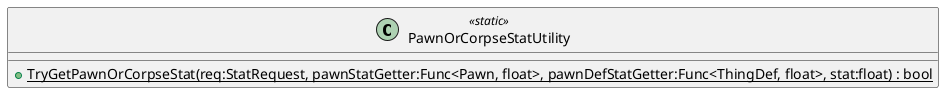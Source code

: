 @startuml
class PawnOrCorpseStatUtility <<static>> {
    + {static} TryGetPawnOrCorpseStat(req:StatRequest, pawnStatGetter:Func<Pawn, float>, pawnDefStatGetter:Func<ThingDef, float>, stat:float) : bool
}
@enduml
